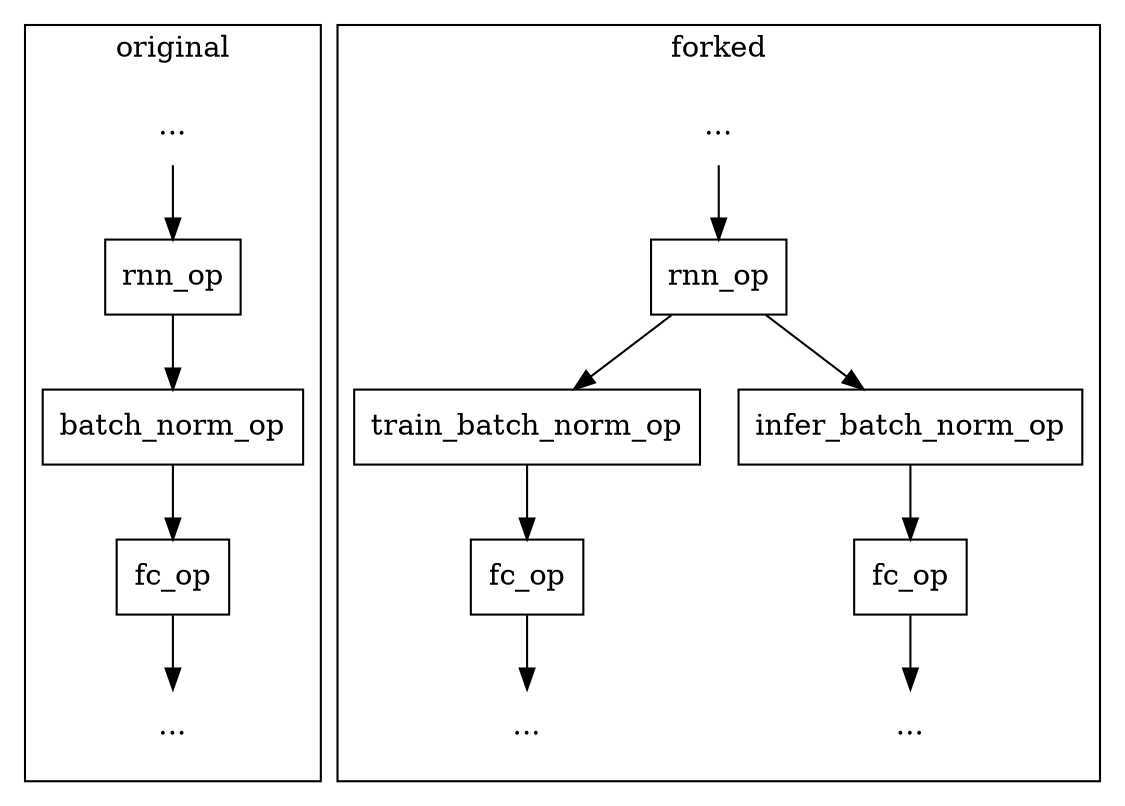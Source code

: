 digraph ImageBatchNormForkGragh {
  subgraph cluster_before {
    Prev [label="...", shape=plaintext];
    Rnn [label="rnn_op", shape=box];
    BatchNorm [label="batch_norm_op", shape=box];
    Fc [label="fc_op", shape=box];
    After [label="...", shape=plaintext];
    Prev -> Rnn -> BatchNorm -> Fc -> After;
    label="original";
  }

  subgraph cluster_after {
    Prev2 [label="...", shape=plaintext];
    Rnn2 [label="rnn_op", shape=box];
    BatchNorm2_1 [label="train_batch_norm_op", shape=box];
    BatchNorm2_2 [label="infer_batch_norm_op", shape=box];
    Fc2_1 [label="fc_op", shape=box];
    Fc2_2 [label="fc_op", shape=box];
    After2_1 [label="...", shape=plaintext];
    After2_2 [label="...", shape=plaintext];
    Prev2 -> Rnn2 -> BatchNorm2_1 -> Fc2_1 -> After2_1;
    Rnn2 -> BatchNorm2_2 ->Fc2_2 ->After2_2
    label="forked";
  }
}
